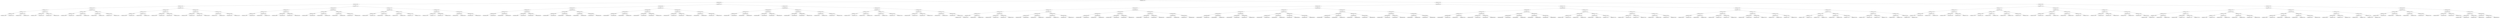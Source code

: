 digraph G{
2137275108 [label="Node{data=[6741, 6741]}"]
2137275108 -> 1167133858
1167133858 [label="Node{data=[6523, 6523]}"]
1167133858 -> 400688965
400688965 [label="Node{data=[2438, 2438]}"]
400688965 -> 123801735
123801735 [label="Node{data=[1245, 1245]}"]
123801735 -> 1494002069
1494002069 [label="Node{data=[1229, 1229]}"]
1494002069 -> 339036682
339036682 [label="Node{data=[1221, 1221]}"]
339036682 -> 325758950
325758950 [label="Node{data=[1217, 1217]}"]
325758950 -> 469786660
469786660 [label="Node{data=[1215, 1215]}"]
469786660 -> 545010224
545010224 [label="Node{data=[1213, 1213]}"]
469786660 -> 505895215
505895215 [label="Node{data=[1216, 1216]}"]
325758950 -> 1484046482
1484046482 [label="Node{data=[1219, 1219]}"]
1484046482 -> 1206557432
1206557432 [label="Node{data=[1218, 1218]}"]
1484046482 -> 105303431
105303431 [label="Node{data=[1220, 1220]}"]
339036682 -> 571212353
571212353 [label="Node{data=[1225, 1225]}"]
571212353 -> 1543648962
1543648962 [label="Node{data=[1223, 1223]}"]
1543648962 -> 1328302816
1328302816 [label="Node{data=[1222, 1222]}"]
1543648962 -> 2134281335
2134281335 [label="Node{data=[1224, 1224]}"]
571212353 -> 1038780378
1038780378 [label="Node{data=[1227, 1227]}"]
1038780378 -> 1888686723
1888686723 [label="Node{data=[1226, 1226]}"]
1038780378 -> 1564818747
1564818747 [label="Node{data=[1228, 1228]}"]
1494002069 -> 375085008
375085008 [label="Node{data=[1237, 1237]}"]
375085008 -> 2145834646
2145834646 [label="Node{data=[1233, 1233]}"]
2145834646 -> 394908899
394908899 [label="Node{data=[1231, 1231]}"]
394908899 -> 1666293708
1666293708 [label="Node{data=[1230, 1230]}"]
394908899 -> 796434849
796434849 [label="Node{data=[1232, 1232]}"]
2145834646 -> 1717797054
1717797054 [label="Node{data=[1235, 1235]}"]
1717797054 -> 1058307677
1058307677 [label="Node{data=[1234, 1234]}"]
1717797054 -> 1347697036
1347697036 [label="Node{data=[1236, 1236]}"]
375085008 -> 978055054
978055054 [label="Node{data=[1241, 1241]}"]
978055054 -> 1087897097
1087897097 [label="Node{data=[1239, 1239]}"]
1087897097 -> 1546491608
1546491608 [label="Node{data=[1238, 1238]}"]
1087897097 -> 759450760
759450760 [label="Node{data=[1240, 1240]}"]
978055054 -> 1209458993
1209458993 [label="Node{data=[1243, 1243]}"]
1209458993 -> 927889804
927889804 [label="Node{data=[1242, 1242]}"]
1209458993 -> 124105451
124105451 [label="Node{data=[1244, 1244]}"]
123801735 -> 139103875
139103875 [label="Node{data=[1261, 1261]}"]
139103875 -> 2007689682
2007689682 [label="Node{data=[1253, 1253]}"]
2007689682 -> 862747826
862747826 [label="Node{data=[1249, 1249]}"]
862747826 -> 422863582
422863582 [label="Node{data=[1247, 1247]}"]
422863582 -> 1171708397
1171708397 [label="Node{data=[1246, 1246]}"]
422863582 -> 1695698172
1695698172 [label="Node{data=[1248, 1248]}"]
862747826 -> 902505728
902505728 [label="Node{data=[1251, 1251]}"]
902505728 -> 265524213
265524213 [label="Node{data=[1250, 1250]}"]
902505728 -> 2084125267
2084125267 [label="Node{data=[1252, 1252]}"]
2007689682 -> 196869252
196869252 [label="Node{data=[1257, 1257]}"]
196869252 -> 1731476438
1731476438 [label="Node{data=[1255, 1255]}"]
1731476438 -> 1961574654
1961574654 [label="Node{data=[1254, 1254]}"]
1731476438 -> 1093998482
1093998482 [label="Node{data=[1256, 1256]}"]
196869252 -> 364809452
364809452 [label="Node{data=[1259, 1259]}"]
364809452 -> 1402138374
1402138374 [label="Node{data=[1258, 1258]}"]
364809452 -> 2110826810
2110826810 [label="Node{data=[1260, 1260]}"]
139103875 -> 338733205
338733205 [label="Node{data=[1269, 1269]}"]
338733205 -> 1963499283
1963499283 [label="Node{data=[1265, 1265]}"]
1963499283 -> 833008747
833008747 [label="Node{data=[1263, 1263]}"]
833008747 -> 1237795356
1237795356 [label="Node{data=[1262, 1262]}"]
833008747 -> 1478639537
1478639537 [label="Node{data=[1264, 1264]}"]
1963499283 -> 1768149921
1768149921 [label="Node{data=[1267, 1267]}"]
1768149921 -> 1843541770
1843541770 [label="Node{data=[1266, 1266]}"]
1768149921 -> 507928328
507928328 [label="Node{data=[1268, 1268]}"]
338733205 -> 1464870086
1464870086 [label="Node{data=[1347, 1347]}"]
1464870086 -> 551095126
551095126 [label="Node{data=[1326, 1326]}"]
551095126 -> 1551839776
1551839776 [label="Node{data=[1321, 1321]}"]
551095126 -> 1886226616
1886226616 [label="Node{data=[1346, 1346]}"]
1464870086 -> 651027559
651027559 [label="Node{data=[1349, 1349]}"]
651027559 -> 1319553107
1319553107 [label="Node{data=[1348, 1348]}"]
651027559 -> 1802313109
1802313109 [label="Node{data=[2161, 2161]}"]
400688965 -> 2002350088
2002350088 [label="Node{data=[4114, 4114]}"]
2002350088 -> 1048464472
1048464472 [label="Node{data=[2505, 2505]}"]
1048464472 -> 1189277588
1189277588 [label="Node{data=[2497, 2497]}"]
1189277588 -> 1163969384
1163969384 [label="Node{data=[2444, 2444]}"]
1163969384 -> 2030383868
2030383868 [label="Node{data=[2442, 2442]}"]
2030383868 -> 894807304
894807304 [label="Node{data=[2441, 2441]}"]
2030383868 -> 1679456889
1679456889 [label="Node{data=[2443, 2443]}"]
1163969384 -> 664968721
664968721 [label="Node{data=[2446, 2446]}"]
664968721 -> 2002836171
2002836171 [label="Node{data=[2445, 2445]}"]
664968721 -> 1875182786
1875182786 [label="Node{data=[2447, 2447]}"]
1189277588 -> 1480286961
1480286961 [label="Node{data=[2501, 2501]}"]
1480286961 -> 1801076209
1801076209 [label="Node{data=[2499, 2499]}"]
1801076209 -> 446502099
446502099 [label="Node{data=[2498, 2498]}"]
1801076209 -> 1572466774
1572466774 [label="Node{data=[2500, 2500]}"]
1480286961 -> 1586904570
1586904570 [label="Node{data=[2503, 2503]}"]
1586904570 -> 1679373932
1679373932 [label="Node{data=[2502, 2502]}"]
1586904570 -> 374377904
374377904 [label="Node{data=[2504, 2504]}"]
1048464472 -> 83489900
83489900 [label="Node{data=[2632, 2632]}"]
83489900 -> 1802465508
1802465508 [label="Node{data=[2536, 2536]}"]
1802465508 -> 1181254067
1181254067 [label="Node{data=[2507, 2507]}"]
1181254067 -> 1422371267
1422371267 [label="Node{data=[2506, 2506]}"]
1181254067 -> 534146467
534146467 [label="Node{data=[2508, 2508]}"]
1802465508 -> 254727917
254727917 [label="Node{data=[2557, 2557]}"]
254727917 -> 231320482
231320482 [label="Node{data=[2550, 2550]}"]
254727917 -> 1680441961
1680441961 [label="Node{data=[2618, 2618]}"]
83489900 -> 1212043322
1212043322 [label="Node{data=[2898, 2898]}"]
1212043322 -> 836664942
836664942 [label="Node{data=[2876, 2876]}"]
836664942 -> 1904891724
1904891724 [label="Node{data=[2682, 2682]}"]
836664942 -> 1494792670
1494792670 [label="Node{data=[2880, 2880]}"]
1212043322 -> 1662881095
1662881095 [label="Node{data=[3414, 3414]}"]
1662881095 -> 569553476
569553476 [label="Node{data=[2915, 2915]}"]
1662881095 -> 39956737
39956737 [label="Node{data=[3450, 3450]}"]
2002350088 -> 506150618
506150618 [label="Node{data=[4174, 4174]}"]
506150618 -> 290717677
290717677 [label="Node{data=[4166, 4166]}"]
290717677 -> 629608209
629608209 [label="Node{data=[4162, 4162]}"]
629608209 -> 719407897
719407897 [label="Node{data=[4160, 4160]}"]
719407897 -> 1836809585
1836809585 [label="Node{data=[4159, 4159]}"]
719407897 -> 1666796452
1666796452 [label="Node{data=[4161, 4161]}"]
629608209 -> 2117807961
2117807961 [label="Node{data=[4164, 4164]}"]
2117807961 -> 1587681796
1587681796 [label="Node{data=[4163, 4163]}"]
2117807961 -> 1753510996
1753510996 [label="Node{data=[4165, 4165]}"]
290717677 -> 1101596299
1101596299 [label="Node{data=[4170, 4170]}"]
1101596299 -> 1716500480
1716500480 [label="Node{data=[4168, 4168]}"]
1716500480 -> 678690039
678690039 [label="Node{data=[4167, 4167]}"]
1716500480 -> 1671302009
1671302009 [label="Node{data=[4169, 4169]}"]
1101596299 -> 1787483359
1787483359 [label="Node{data=[4172, 4172]}"]
1787483359 -> 1897852470
1897852470 [label="Node{data=[4171, 4171]}"]
1787483359 -> 1178415270
1178415270 [label="Node{data=[4173, 4173]}"]
506150618 -> 1441476315
1441476315 [label="Node{data=[6116, 6116]}"]
1441476315 -> 1778070677
1778070677 [label="Node{data=[4973, 4973]}"]
1778070677 -> 1863456962
1863456962 [label="Node{data=[4176, 4176]}"]
1863456962 -> 1082502534
1082502534 [label="Node{data=[4175, 4175]}"]
1863456962 -> 1284820667
1284820667 [label="Node{data=[4177, 4177]}"]
1778070677 -> 2096829472
2096829472 [label="Node{data=[5306, 5306]}"]
2096829472 -> 64018293
64018293 [label="Node{data=[5121, 5121]}"]
2096829472 -> 1851040532
1851040532 [label="Node{data=[5736, 5736]}"]
1441476315 -> 81746291
81746291 [label="Node{data=[6519, 6519]}"]
81746291 -> 547428316
547428316 [label="Node{data=[6188, 6188]}"]
547428316 -> 625936322
625936322 [label="Node{data=[6149, 6149]}"]
547428316 -> 1858624636
1858624636 [label="Node{data=[6518, 6518]}"]
81746291 -> 270697495
270697495 [label="Node{data=[6521, 6521]}"]
270697495 -> 940932664
940932664 [label="Node{data=[6520, 6520]}"]
270697495 -> 1706627055
1706627055 [label="Node{data=[6522, 6522]}"]
1167133858 -> 1237226648
1237226648 [label="Node{data=[6677, 6677]}"]
1237226648 -> 1295557508
1295557508 [label="Node{data=[6595, 6595]}"]
1295557508 -> 1590681765
1590681765 [label="Node{data=[6579, 6579]}"]
1590681765 -> 1940146916
1940146916 [label="Node{data=[6531, 6531]}"]
1940146916 -> 1308822108
1308822108 [label="Node{data=[6527, 6527]}"]
1308822108 -> 1177531547
1177531547 [label="Node{data=[6525, 6525]}"]
1177531547 -> 1732554291
1732554291 [label="Node{data=[6524, 6524]}"]
1177531547 -> 921058133
921058133 [label="Node{data=[6526, 6526]}"]
1308822108 -> 1617004095
1617004095 [label="Node{data=[6529, 6529]}"]
1617004095 -> 1532067268
1532067268 [label="Node{data=[6528, 6528]}"]
1617004095 -> 421950891
421950891 [label="Node{data=[6530, 6530]}"]
1940146916 -> 505272649
505272649 [label="Node{data=[6535, 6535]}"]
505272649 -> 1923216587
1923216587 [label="Node{data=[6533, 6533]}"]
1923216587 -> 583927814
583927814 [label="Node{data=[6532, 6532]}"]
1923216587 -> 141535961
141535961 [label="Node{data=[6534, 6534]}"]
505272649 -> 2018045196
2018045196 [label="Node{data=[6537, 6537]}"]
2018045196 -> 95574370
95574370 [label="Node{data=[6536, 6536]}"]
2018045196 -> 1466888170
1466888170 [label="Node{data=[6538, 6538]}"]
1590681765 -> 572702396
572702396 [label="Node{data=[6587, 6587]}"]
572702396 -> 498931577
498931577 [label="Node{data=[6583, 6583]}"]
498931577 -> 173225189
173225189 [label="Node{data=[6581, 6581]}"]
173225189 -> 711105530
711105530 [label="Node{data=[6580, 6580]}"]
173225189 -> 495064916
495064916 [label="Node{data=[6582, 6582]}"]
498931577 -> 1760677186
1760677186 [label="Node{data=[6585, 6585]}"]
1760677186 -> 2073438373
2073438373 [label="Node{data=[6584, 6584]}"]
1760677186 -> 1159053670
1159053670 [label="Node{data=[6586, 6586]}"]
572702396 -> 1210078759
1210078759 [label="Node{data=[6591, 6591]}"]
1210078759 -> 777849276
777849276 [label="Node{data=[6589, 6589]}"]
777849276 -> 1690623954
1690623954 [label="Node{data=[6588, 6588]}"]
777849276 -> 263273693
263273693 [label="Node{data=[6590, 6590]}"]
1210078759 -> 1173013090
1173013090 [label="Node{data=[6593, 6593]}"]
1173013090 -> 54272906
54272906 [label="Node{data=[6592, 6592]}"]
1173013090 -> 1094997616
1094997616 [label="Node{data=[6594, 6594]}"]
1295557508 -> 1201003857
1201003857 [label="Node{data=[6611, 6611]}"]
1201003857 -> 1426058771
1426058771 [label="Node{data=[6603, 6603]}"]
1426058771 -> 910014325
910014325 [label="Node{data=[6599, 6599]}"]
910014325 -> 1437171732
1437171732 [label="Node{data=[6597, 6597]}"]
1437171732 -> 1019195557
1019195557 [label="Node{data=[6596, 6596]}"]
1437171732 -> 396058199
396058199 [label="Node{data=[6598, 6598]}"]
910014325 -> 1279706574
1279706574 [label="Node{data=[6601, 6601]}"]
1279706574 -> 1433814386
1433814386 [label="Node{data=[6600, 6600]}"]
1279706574 -> 336461281
336461281 [label="Node{data=[6602, 6602]}"]
1426058771 -> 1504272593
1504272593 [label="Node{data=[6607, 6607]}"]
1504272593 -> 599504543
599504543 [label="Node{data=[6605, 6605]}"]
599504543 -> 1149319759
1149319759 [label="Node{data=[6604, 6604]}"]
599504543 -> 1066935755
1066935755 [label="Node{data=[6606, 6606]}"]
1504272593 -> 757429505
757429505 [label="Node{data=[6609, 6609]}"]
757429505 -> 1406411124
1406411124 [label="Node{data=[6608, 6608]}"]
757429505 -> 516569603
516569603 [label="Node{data=[6610, 6610]}"]
1201003857 -> 1610805868
1610805868 [label="Node{data=[6619, 6619]}"]
1610805868 -> 1711869456
1711869456 [label="Node{data=[6615, 6615]}"]
1711869456 -> 337923108
337923108 [label="Node{data=[6613, 6613]}"]
337923108 -> 1534162561
1534162561 [label="Node{data=[6612, 6612]}"]
337923108 -> 748125713
748125713 [label="Node{data=[6614, 6614]}"]
1711869456 -> 37784605
37784605 [label="Node{data=[6617, 6617]}"]
37784605 -> 875803933
875803933 [label="Node{data=[6616, 6616]}"]
37784605 -> 1680218212
1680218212 [label="Node{data=[6618, 6618]}"]
1610805868 -> 1943438599
1943438599 [label="Node{data=[6673, 6673]}"]
1943438599 -> 1970331396
1970331396 [label="Node{data=[6621, 6621]}"]
1970331396 -> 1556223978
1556223978 [label="Node{data=[6620, 6620]}"]
1970331396 -> 141803822
141803822 [label="Node{data=[6649, 6649]}"]
1943438599 -> 1338672026
1338672026 [label="Node{data=[6675, 6675]}"]
1338672026 -> 1018297752
1018297752 [label="Node{data=[6674, 6674]}"]
1338672026 -> 1887490211
1887490211 [label="Node{data=[6676, 6676]}"]
1237226648 -> 1718355244
1718355244 [label="Node{data=[6709, 6709]}"]
1718355244 -> 2107739176
2107739176 [label="Node{data=[6693, 6693]}"]
2107739176 -> 1322246969
1322246969 [label="Node{data=[6685, 6685]}"]
1322246969 -> 943466379
943466379 [label="Node{data=[6681, 6681]}"]
943466379 -> 1048514757
1048514757 [label="Node{data=[6679, 6679]}"]
1048514757 -> 1338903534
1338903534 [label="Node{data=[6678, 6678]}"]
1048514757 -> 2116677381
2116677381 [label="Node{data=[6680, 6680]}"]
943466379 -> 661688116
661688116 [label="Node{data=[6683, 6683]}"]
661688116 -> 1640978983
1640978983 [label="Node{data=[6682, 6682]}"]
661688116 -> 1591848075
1591848075 [label="Node{data=[6684, 6684]}"]
1322246969 -> 1862349205
1862349205 [label="Node{data=[6689, 6689]}"]
1862349205 -> 1277889134
1277889134 [label="Node{data=[6687, 6687]}"]
1277889134 -> 1471049646
1471049646 [label="Node{data=[6686, 6686]}"]
1277889134 -> 74978340
74978340 [label="Node{data=[6688, 6688]}"]
1862349205 -> 1645412519
1645412519 [label="Node{data=[6691, 6691]}"]
1645412519 -> 1996431089
1996431089 [label="Node{data=[6690, 6690]}"]
1645412519 -> 1376312479
1376312479 [label="Node{data=[6692, 6692]}"]
2107739176 -> 370490318
370490318 [label="Node{data=[6701, 6701]}"]
370490318 -> 1819871123
1819871123 [label="Node{data=[6697, 6697]}"]
1819871123 -> 1660912763
1660912763 [label="Node{data=[6695, 6695]}"]
1660912763 -> 1980186783
1980186783 [label="Node{data=[6694, 6694]}"]
1660912763 -> 1240714970
1240714970 [label="Node{data=[6696, 6696]}"]
1819871123 -> 1838292456
1838292456 [label="Node{data=[6699, 6699]}"]
1838292456 -> 1943048317
1943048317 [label="Node{data=[6698, 6698]}"]
1838292456 -> 1067398432
1067398432 [label="Node{data=[6700, 6700]}"]
370490318 -> 1758312727
1758312727 [label="Node{data=[6705, 6705]}"]
1758312727 -> 357405883
357405883 [label="Node{data=[6703, 6703]}"]
357405883 -> 1651092759
1651092759 [label="Node{data=[6702, 6702]}"]
357405883 -> 605663823
605663823 [label="Node{data=[6704, 6704]}"]
1758312727 -> 555328218
555328218 [label="Node{data=[6707, 6707]}"]
555328218 -> 1476923918
1476923918 [label="Node{data=[6706, 6706]}"]
555328218 -> 2007371021
2007371021 [label="Node{data=[6708, 6708]}"]
1718355244 -> 507794044
507794044 [label="Node{data=[6725, 6725]}"]
507794044 -> 1915173916
1915173916 [label="Node{data=[6717, 6717]}"]
1915173916 -> 1789384756
1789384756 [label="Node{data=[6713, 6713]}"]
1789384756 -> 766406152
766406152 [label="Node{data=[6711, 6711]}"]
766406152 -> 298126963
298126963 [label="Node{data=[6710, 6710]}"]
766406152 -> 1523124107
1523124107 [label="Node{data=[6712, 6712]}"]
1789384756 -> 242946718
242946718 [label="Node{data=[6715, 6715]}"]
242946718 -> 1358689143
1358689143 [label="Node{data=[6714, 6714]}"]
242946718 -> 1777650061
1777650061 [label="Node{data=[6716, 6716]}"]
1915173916 -> 2064871015
2064871015 [label="Node{data=[6721, 6721]}"]
2064871015 -> 766143609
766143609 [label="Node{data=[6719, 6719]}"]
766143609 -> 583353072
583353072 [label="Node{data=[6718, 6718]}"]
766143609 -> 1840406404
1840406404 [label="Node{data=[6720, 6720]}"]
2064871015 -> 221410307
221410307 [label="Node{data=[6723, 6723]}"]
221410307 -> 1938102392
1938102392 [label="Node{data=[6722, 6722]}"]
221410307 -> 2069825082
2069825082 [label="Node{data=[6724, 6724]}"]
507794044 -> 74332330
74332330 [label="Node{data=[6733, 6733]}"]
74332330 -> 442680904
442680904 [label="Node{data=[6729, 6729]}"]
442680904 -> 1098861476
1098861476 [label="Node{data=[6727, 6727]}"]
1098861476 -> 1116924775
1116924775 [label="Node{data=[6726, 6726]}"]
1098861476 -> 927736055
927736055 [label="Node{data=[6728, 6728]}"]
442680904 -> 999354576
999354576 [label="Node{data=[6731, 6731]}"]
999354576 -> 9023085
9023085 [label="Node{data=[6730, 6730]}"]
999354576 -> 1435870408
1435870408 [label="Node{data=[6732, 6732]}"]
74332330 -> 59276565
59276565 [label="Node{data=[6737, 6737]}"]
59276565 -> 1067588548
1067588548 [label="Node{data=[6735, 6735]}"]
1067588548 -> 1922375835
1922375835 [label="Node{data=[6734, 6734]}"]
1067588548 -> 182348261
182348261 [label="Node{data=[6736, 6736]}"]
59276565 -> 1258216830
1258216830 [label="Node{data=[6739, 6739]}"]
1258216830 -> 1705874398
1705874398 [label="Node{data=[6738, 6738]}"]
1258216830 -> 1047000584
1047000584 [label="Node{data=[6740, 6740]}"]
2137275108 -> 1192173920
1192173920 [label="Node{data=[7236, 7236]}"]
1192173920 -> 2074477010
2074477010 [label="Node{data=[6967, 6967]}"]
2074477010 -> 1922850331
1922850331 [label="Node{data=[6854, 6854]}"]
1922850331 -> 1934242294
1934242294 [label="Node{data=[6822, 6822]}"]
1934242294 -> 1307581150
1307581150 [label="Node{data=[6757, 6757]}"]
1307581150 -> 101923363
101923363 [label="Node{data=[6749, 6749]}"]
101923363 -> 384811132
384811132 [label="Node{data=[6745, 6745]}"]
384811132 -> 872974038
872974038 [label="Node{data=[6743, 6743]}"]
872974038 -> 2036550755
2036550755 [label="Node{data=[6742, 6742]}"]
872974038 -> 1723769678
1723769678 [label="Node{data=[6744, 6744]}"]
384811132 -> 238707653
238707653 [label="Node{data=[6747, 6747]}"]
238707653 -> 2121558754
2121558754 [label="Node{data=[6746, 6746]}"]
238707653 -> 488059163
488059163 [label="Node{data=[6748, 6748]}"]
101923363 -> 236995876
236995876 [label="Node{data=[6753, 6753]}"]
236995876 -> 1406745454
1406745454 [label="Node{data=[6751, 6751]}"]
1406745454 -> 237463693
237463693 [label="Node{data=[6750, 6750]}"]
1406745454 -> 706482107
706482107 [label="Node{data=[6752, 6752]}"]
236995876 -> 647587513
647587513 [label="Node{data=[6755, 6755]}"]
647587513 -> 1006713679
1006713679 [label="Node{data=[6754, 6754]}"]
647587513 -> 165109570
165109570 [label="Node{data=[6756, 6756]}"]
1307581150 -> 1132263444
1132263444 [label="Node{data=[6814, 6814]}"]
1132263444 -> 784200300
784200300 [label="Node{data=[6810, 6810]}"]
784200300 -> 458452919
458452919 [label="Node{data=[6759, 6759]}"]
458452919 -> 676138704
676138704 [label="Node{data=[6758, 6758]}"]
458452919 -> 206958485
206958485 [label="Node{data=[6809, 6809]}"]
784200300 -> 1304052449
1304052449 [label="Node{data=[6812, 6812]}"]
1304052449 -> 1293201974
1293201974 [label="Node{data=[6811, 6811]}"]
1304052449 -> 225386186
225386186 [label="Node{data=[6813, 6813]}"]
1132263444 -> 778396085
778396085 [label="Node{data=[6818, 6818]}"]
778396085 -> 827823058
827823058 [label="Node{data=[6816, 6816]}"]
827823058 -> 1505366732
1505366732 [label="Node{data=[6815, 6815]}"]
827823058 -> 752275071
752275071 [label="Node{data=[6817, 6817]}"]
778396085 -> 691763865
691763865 [label="Node{data=[6820, 6820]}"]
691763865 -> 612349295
612349295 [label="Node{data=[6819, 6819]}"]
691763865 -> 769326942
769326942 [label="Node{data=[6821, 6821]}"]
1934242294 -> 929393068
929393068 [label="Node{data=[6838, 6838]}"]
929393068 -> 1165505131
1165505131 [label="Node{data=[6830, 6830]}"]
1165505131 -> 485831526
485831526 [label="Node{data=[6826, 6826]}"]
485831526 -> 1714360233
1714360233 [label="Node{data=[6824, 6824]}"]
1714360233 -> 2048598729
2048598729 [label="Node{data=[6823, 6823]}"]
1714360233 -> 2129964171
2129964171 [label="Node{data=[6825, 6825]}"]
485831526 -> 1269812784
1269812784 [label="Node{data=[6828, 6828]}"]
1269812784 -> 1440993963
1440993963 [label="Node{data=[6827, 6827]}"]
1269812784 -> 1984806836
1984806836 [label="Node{data=[6829, 6829]}"]
1165505131 -> 755418370
755418370 [label="Node{data=[6834, 6834]}"]
755418370 -> 418205916
418205916 [label="Node{data=[6832, 6832]}"]
418205916 -> 1406185440
1406185440 [label="Node{data=[6831, 6831]}"]
418205916 -> 1224411697
1224411697 [label="Node{data=[6833, 6833]}"]
755418370 -> 1406068985
1406068985 [label="Node{data=[6836, 6836]}"]
1406068985 -> 567749100
567749100 [label="Node{data=[6835, 6835]}"]
1406068985 -> 2007907737
2007907737 [label="Node{data=[6837, 6837]}"]
929393068 -> 1729371103
1729371103 [label="Node{data=[6846, 6846]}"]
1729371103 -> 1127857892
1127857892 [label="Node{data=[6842, 6842]}"]
1127857892 -> 1538881318
1538881318 [label="Node{data=[6840, 6840]}"]
1538881318 -> 1576917821
1576917821 [label="Node{data=[6839, 6839]}"]
1538881318 -> 451996094
451996094 [label="Node{data=[6841, 6841]}"]
1127857892 -> 338737818
338737818 [label="Node{data=[6844, 6844]}"]
338737818 -> 69271421
69271421 [label="Node{data=[6843, 6843]}"]
338737818 -> 926410999
926410999 [label="Node{data=[6845, 6845]}"]
1729371103 -> 706169526
706169526 [label="Node{data=[6850, 6850]}"]
706169526 -> 996331780
996331780 [label="Node{data=[6848, 6848]}"]
996331780 -> 951720450
951720450 [label="Node{data=[6847, 6847]}"]
996331780 -> 809647538
809647538 [label="Node{data=[6849, 6849]}"]
706169526 -> 537957366
537957366 [label="Node{data=[6852, 6852]}"]
537957366 -> 232233985
232233985 [label="Node{data=[6851, 6851]}"]
537957366 -> 1700130227
1700130227 [label="Node{data=[6853, 6853]}"]
1922850331 -> 1146872582
1146872582 [label="Node{data=[6935, 6935]}"]
1146872582 -> 1626363736
1626363736 [label="Node{data=[6919, 6919]}"]
1626363736 -> 1375135955
1375135955 [label="Node{data=[6862, 6862]}"]
1375135955 -> 453295915
453295915 [label="Node{data=[6858, 6858]}"]
453295915 -> 6040734
6040734 [label="Node{data=[6856, 6856]}"]
6040734 -> 1651831130
1651831130 [label="Node{data=[6855, 6855]}"]
6040734 -> 77741495
77741495 [label="Node{data=[6857, 6857]}"]
453295915 -> 979445743
979445743 [label="Node{data=[6860, 6860]}"]
979445743 -> 1538835681
1538835681 [label="Node{data=[6859, 6859]}"]
979445743 -> 511901933
511901933 [label="Node{data=[6861, 6861]}"]
1375135955 -> 198822159
198822159 [label="Node{data=[6866, 6866]}"]
198822159 -> 951372228
951372228 [label="Node{data=[6864, 6864]}"]
951372228 -> 624336383
624336383 [label="Node{data=[6863, 6863]}"]
951372228 -> 599029212
599029212 [label="Node{data=[6865, 6865]}"]
198822159 -> 1725976852
1725976852 [label="Node{data=[6868, 6868]}"]
1725976852 -> 2021940965
2021940965 [label="Node{data=[6867, 6867]}"]
1725976852 -> 1775037807
1775037807 [label="Node{data=[6918, 6918]}"]
1626363736 -> 1767276319
1767276319 [label="Node{data=[6927, 6927]}"]
1767276319 -> 232451024
232451024 [label="Node{data=[6923, 6923]}"]
232451024 -> 1475608568
1475608568 [label="Node{data=[6921, 6921]}"]
1475608568 -> 1507514364
1507514364 [label="Node{data=[6920, 6920]}"]
1475608568 -> 61797727
61797727 [label="Node{data=[6922, 6922]}"]
232451024 -> 1500514961
1500514961 [label="Node{data=[6925, 6925]}"]
1500514961 -> 288629368
288629368 [label="Node{data=[6924, 6924]}"]
1500514961 -> 517890709
517890709 [label="Node{data=[6926, 6926]}"]
1767276319 -> 1781426204
1781426204 [label="Node{data=[6931, 6931]}"]
1781426204 -> 861131594
861131594 [label="Node{data=[6929, 6929]}"]
861131594 -> 54788282
54788282 [label="Node{data=[6928, 6928]}"]
861131594 -> 1851986061
1851986061 [label="Node{data=[6930, 6930]}"]
1781426204 -> 2006252501
2006252501 [label="Node{data=[6933, 6933]}"]
2006252501 -> 1517334510
1517334510 [label="Node{data=[6932, 6932]}"]
2006252501 -> 2039621066
2039621066 [label="Node{data=[6934, 6934]}"]
1146872582 -> 251901197
251901197 [label="Node{data=[6951, 6951]}"]
251901197 -> 1595518315
1595518315 [label="Node{data=[6943, 6943]}"]
1595518315 -> 4814521
4814521 [label="Node{data=[6939, 6939]}"]
4814521 -> 1746779919
1746779919 [label="Node{data=[6937, 6937]}"]
1746779919 -> 2057622748
2057622748 [label="Node{data=[6936, 6936]}"]
1746779919 -> 1749306390
1749306390 [label="Node{data=[6938, 6938]}"]
4814521 -> 603128601
603128601 [label="Node{data=[6941, 6941]}"]
603128601 -> 638789039
638789039 [label="Node{data=[6940, 6940]}"]
603128601 -> 2060261253
2060261253 [label="Node{data=[6942, 6942]}"]
1595518315 -> 816042038
816042038 [label="Node{data=[6947, 6947]}"]
816042038 -> 200533744
200533744 [label="Node{data=[6945, 6945]}"]
200533744 -> 879920252
879920252 [label="Node{data=[6944, 6944]}"]
200533744 -> 647093320
647093320 [label="Node{data=[6946, 6946]}"]
816042038 -> 136157900
136157900 [label="Node{data=[6949, 6949]}"]
136157900 -> 474818905
474818905 [label="Node{data=[6948, 6948]}"]
136157900 -> 1010573256
1010573256 [label="Node{data=[6950, 6950]}"]
251901197 -> 350746523
350746523 [label="Node{data=[6959, 6959]}"]
350746523 -> 1883821105
1883821105 [label="Node{data=[6955, 6955]}"]
1883821105 -> 87698560
87698560 [label="Node{data=[6953, 6953]}"]
87698560 -> 1495572912
1495572912 [label="Node{data=[6952, 6952]}"]
87698560 -> 1926553120
1926553120 [label="Node{data=[6954, 6954]}"]
1883821105 -> 1149990167
1149990167 [label="Node{data=[6957, 6957]}"]
1149990167 -> 276893482
276893482 [label="Node{data=[6956, 6956]}"]
1149990167 -> 1825834411
1825834411 [label="Node{data=[6958, 6958]}"]
350746523 -> 950399951
950399951 [label="Node{data=[6963, 6963]}"]
950399951 -> 664345089
664345089 [label="Node{data=[6961, 6961]}"]
664345089 -> 1064941959
1064941959 [label="Node{data=[6960, 6960]}"]
664345089 -> 1934367390
1934367390 [label="Node{data=[6962, 6962]}"]
950399951 -> 1684059315
1684059315 [label="Node{data=[6965, 6965]}"]
1684059315 -> 197587756
197587756 [label="Node{data=[6964, 6964]}"]
1684059315 -> 2038548050
2038548050 [label="Node{data=[6966, 6966]}"]
2074477010 -> 1787472662
1787472662 [label="Node{data=[7031, 7031]}"]
1787472662 -> 195973080
195973080 [label="Node{data=[6999, 6999]}"]
195973080 -> 936219154
936219154 [label="Node{data=[6983, 6983]}"]
936219154 -> 1082745327
1082745327 [label="Node{data=[6975, 6975]}"]
1082745327 -> 2137301235
2137301235 [label="Node{data=[6971, 6971]}"]
2137301235 -> 105771080
105771080 [label="Node{data=[6969, 6969]}"]
105771080 -> 1573633937
1573633937 [label="Node{data=[6968, 6968]}"]
105771080 -> 1447439326
1447439326 [label="Node{data=[6970, 6970]}"]
2137301235 -> 209681117
209681117 [label="Node{data=[6973, 6973]}"]
209681117 -> 1700332714
1700332714 [label="Node{data=[6972, 6972]}"]
209681117 -> 1701714087
1701714087 [label="Node{data=[6974, 6974]}"]
1082745327 -> 34719503
34719503 [label="Node{data=[6979, 6979]}"]
34719503 -> 1968172034
1968172034 [label="Node{data=[6977, 6977]}"]
1968172034 -> 1478412885
1478412885 [label="Node{data=[6976, 6976]}"]
1968172034 -> 1293961937
1293961937 [label="Node{data=[6978, 6978]}"]
34719503 -> 1090897349
1090897349 [label="Node{data=[6981, 6981]}"]
1090897349 -> 1260391963
1260391963 [label="Node{data=[6980, 6980]}"]
1090897349 -> 1707227464
1707227464 [label="Node{data=[6982, 6982]}"]
936219154 -> 712737251
712737251 [label="Node{data=[6991, 6991]}"]
712737251 -> 1170166404
1170166404 [label="Node{data=[6987, 6987]}"]
1170166404 -> 237296894
237296894 [label="Node{data=[6985, 6985]}"]
237296894 -> 2052635659
2052635659 [label="Node{data=[6984, 6984]}"]
237296894 -> 207244858
207244858 [label="Node{data=[6986, 6986]}"]
1170166404 -> 869140039
869140039 [label="Node{data=[6989, 6989]}"]
869140039 -> 463859692
463859692 [label="Node{data=[6988, 6988]}"]
869140039 -> 606249079
606249079 [label="Node{data=[6990, 6990]}"]
712737251 -> 2052522327
2052522327 [label="Node{data=[6995, 6995]}"]
2052522327 -> 971562084
971562084 [label="Node{data=[6993, 6993]}"]
971562084 -> 226926138
226926138 [label="Node{data=[6992, 6992]}"]
971562084 -> 1008117477
1008117477 [label="Node{data=[6994, 6994]}"]
2052522327 -> 2114540937
2114540937 [label="Node{data=[6997, 6997]}"]
2114540937 -> 33406416
33406416 [label="Node{data=[6996, 6996]}"]
2114540937 -> 951288987
951288987 [label="Node{data=[6998, 6998]}"]
195973080 -> 832253158
832253158 [label="Node{data=[7015, 7015]}"]
832253158 -> 92967489
92967489 [label="Node{data=[7007, 7007]}"]
92967489 -> 1769319453
1769319453 [label="Node{data=[7003, 7003]}"]
1769319453 -> 1296460532
1296460532 [label="Node{data=[7001, 7001]}"]
1296460532 -> 626168742
626168742 [label="Node{data=[7000, 7000]}"]
1296460532 -> 1956320727
1956320727 [label="Node{data=[7002, 7002]}"]
1769319453 -> 810179101
810179101 [label="Node{data=[7005, 7005]}"]
810179101 -> 1319470890
1319470890 [label="Node{data=[7004, 7004]}"]
810179101 -> 2145121019
2145121019 [label="Node{data=[7006, 7006]}"]
92967489 -> 1405248890
1405248890 [label="Node{data=[7011, 7011]}"]
1405248890 -> 825903021
825903021 [label="Node{data=[7009, 7009]}"]
825903021 -> 1396968055
1396968055 [label="Node{data=[7008, 7008]}"]
825903021 -> 1940420302
1940420302 [label="Node{data=[7010, 7010]}"]
1405248890 -> 855712884
855712884 [label="Node{data=[7013, 7013]}"]
855712884 -> 1357187734
1357187734 [label="Node{data=[7012, 7012]}"]
855712884 -> 587314511
587314511 [label="Node{data=[7014, 7014]}"]
832253158 -> 321890791
321890791 [label="Node{data=[7023, 7023]}"]
321890791 -> 691473778
691473778 [label="Node{data=[7019, 7019]}"]
691473778 -> 1367212920
1367212920 [label="Node{data=[7017, 7017]}"]
1367212920 -> 2147188693
2147188693 [label="Node{data=[7016, 7016]}"]
1367212920 -> 301306204
301306204 [label="Node{data=[7018, 7018]}"]
691473778 -> 3687053
3687053 [label="Node{data=[7021, 7021]}"]
3687053 -> 561833009
561833009 [label="Node{data=[7020, 7020]}"]
3687053 -> 89993756
89993756 [label="Node{data=[7022, 7022]}"]
321890791 -> 941571226
941571226 [label="Node{data=[7027, 7027]}"]
941571226 -> 2062630206
2062630206 [label="Node{data=[7025, 7025]}"]
2062630206 -> 1013584701
1013584701 [label="Node{data=[7024, 7024]}"]
2062630206 -> 1347095422
1347095422 [label="Node{data=[7026, 7026]}"]
941571226 -> 292619777
292619777 [label="Node{data=[7029, 7029]}"]
292619777 -> 1645924828
1645924828 [label="Node{data=[7028, 7028]}"]
292619777 -> 243651929
243651929 [label="Node{data=[7030, 7030]}"]
1787472662 -> 102579980
102579980 [label="Node{data=[7109, 7109]}"]
102579980 -> 533029056
533029056 [label="Node{data=[7047, 7047]}"]
533029056 -> 736478933
736478933 [label="Node{data=[7039, 7039]}"]
736478933 -> 199942637
199942637 [label="Node{data=[7035, 7035]}"]
199942637 -> 1684032195
1684032195 [label="Node{data=[7033, 7033]}"]
1684032195 -> 1352136175
1352136175 [label="Node{data=[7032, 7032]}"]
1684032195 -> 1438732870
1438732870 [label="Node{data=[7034, 7034]}"]
199942637 -> 167261338
167261338 [label="Node{data=[7037, 7037]}"]
167261338 -> 1864909108
1864909108 [label="Node{data=[7036, 7036]}"]
167261338 -> 8386995
8386995 [label="Node{data=[7038, 7038]}"]
736478933 -> 1601423512
1601423512 [label="Node{data=[7043, 7043]}"]
1601423512 -> 392657672
392657672 [label="Node{data=[7041, 7041]}"]
392657672 -> 980138289
980138289 [label="Node{data=[7040, 7040]}"]
392657672 -> 1160146350
1160146350 [label="Node{data=[7042, 7042]}"]
1601423512 -> 80759450
80759450 [label="Node{data=[7045, 7045]}"]
80759450 -> 675532339
675532339 [label="Node{data=[7044, 7044]}"]
80759450 -> 1334204475
1334204475 [label="Node{data=[7046, 7046]}"]
533029056 -> 960169848
960169848 [label="Node{data=[7101, 7101]}"]
960169848 -> 1060703839
1060703839 [label="Node{data=[7097, 7097]}"]
1060703839 -> 155020765
155020765 [label="Node{data=[7095, 7095]}"]
155020765 -> 1946659649
1946659649 [label="Node{data=[7094, 7094]}"]
155020765 -> 359031422
359031422 [label="Node{data=[7096, 7096]}"]
1060703839 -> 1658510715
1658510715 [label="Node{data=[7099, 7099]}"]
1658510715 -> 7018360
7018360 [label="Node{data=[7098, 7098]}"]
1658510715 -> 1233119639
1233119639 [label="Node{data=[7100, 7100]}"]
960169848 -> 1865156436
1865156436 [label="Node{data=[7105, 7105]}"]
1865156436 -> 1529429711
1529429711 [label="Node{data=[7103, 7103]}"]
1529429711 -> 60895749
60895749 [label="Node{data=[7102, 7102]}"]
1529429711 -> 891572407
891572407 [label="Node{data=[7104, 7104]}"]
1865156436 -> 977139680
977139680 [label="Node{data=[7107, 7107]}"]
977139680 -> 686848302
686848302 [label="Node{data=[7106, 7106]}"]
977139680 -> 583747375
583747375 [label="Node{data=[7108, 7108]}"]
102579980 -> 905779753
905779753 [label="Node{data=[7190, 7190]}"]
905779753 -> 1613392257
1613392257 [label="Node{data=[7182, 7182]}"]
1613392257 -> 1261983139
1261983139 [label="Node{data=[7113, 7113]}"]
1261983139 -> 858952148
858952148 [label="Node{data=[7111, 7111]}"]
858952148 -> 1858337225
1858337225 [label="Node{data=[7110, 7110]}"]
858952148 -> 1570173937
1570173937 [label="Node{data=[7112, 7112]}"]
1261983139 -> 1418338477
1418338477 [label="Node{data=[7144, 7144]}"]
1418338477 -> 1930541017
1930541017 [label="Node{data=[7114, 7114]}"]
1418338477 -> 40703427
40703427 [label="Node{data=[7181, 7181]}"]
1613392257 -> 1754167044
1754167044 [label="Node{data=[7186, 7186]}"]
1754167044 -> 1837415920
1837415920 [label="Node{data=[7184, 7184]}"]
1837415920 -> 324366566
324366566 [label="Node{data=[7183, 7183]}"]
1837415920 -> 2038213698
2038213698 [label="Node{data=[7185, 7185]}"]
1754167044 -> 1649525310
1649525310 [label="Node{data=[7188, 7188]}"]
1649525310 -> 720541881
720541881 [label="Node{data=[7187, 7187]}"]
1649525310 -> 303570753
303570753 [label="Node{data=[7189, 7189]}"]
905779753 -> 245018620
245018620 [label="Node{data=[7198, 7198]}"]
245018620 -> 1647762467
1647762467 [label="Node{data=[7194, 7194]}"]
1647762467 -> 1547675532
1547675532 [label="Node{data=[7192, 7192]}"]
1547675532 -> 244271453
244271453 [label="Node{data=[7191, 7191]}"]
1547675532 -> 1437725247
1437725247 [label="Node{data=[7193, 7193]}"]
1647762467 -> 20114286
20114286 [label="Node{data=[7196, 7196]}"]
20114286 -> 537931523
537931523 [label="Node{data=[7195, 7195]}"]
20114286 -> 1411469309
1411469309 [label="Node{data=[7197, 7197]}"]
245018620 -> 249265996
249265996 [label="Node{data=[7202, 7202]}"]
249265996 -> 405048418
405048418 [label="Node{data=[7200, 7200]}"]
405048418 -> 971882578
971882578 [label="Node{data=[7199, 7199]}"]
405048418 -> 1735212597
1735212597 [label="Node{data=[7201, 7201]}"]
249265996 -> 848895115
848895115 [label="Node{data=[7234, 7234]}"]
848895115 -> 241352998
241352998 [label="Node{data=[7233, 7233]}"]
848895115 -> 1507487720
1507487720 [label="Node{data=[7235, 7235]}"]
1192173920 -> 1472757360
1472757360 [label="Node{data=[7459, 7459]}"]
1472757360 -> 760171846
760171846 [label="Node{data=[7427, 7427]}"]
760171846 -> 901562936
901562936 [label="Node{data=[7411, 7411]}"]
901562936 -> 1058229832
1058229832 [label="Node{data=[7244, 7244]}"]
1058229832 -> 725388324
725388324 [label="Node{data=[7240, 7240]}"]
725388324 -> 2093928824
2093928824 [label="Node{data=[7238, 7238]}"]
2093928824 -> 800088539
800088539 [label="Node{data=[7237, 7237]}"]
2093928824 -> 175377259
175377259 [label="Node{data=[7239, 7239]}"]
725388324 -> 1172761517
1172761517 [label="Node{data=[7242, 7242]}"]
1172761517 -> 1328134008
1328134008 [label="Node{data=[7241, 7241]}"]
1172761517 -> 1664854527
1664854527 [label="Node{data=[7243, 7243]}"]
1058229832 -> 1228855712
1228855712 [label="Node{data=[7407, 7407]}"]
1228855712 -> 1006102697
1006102697 [label="Node{data=[7405, 7405]}"]
1006102697 -> 971442904
971442904 [label="Node{data=[7340, 7340]}"]
1006102697 -> 120404042
120404042 [label="Node{data=[7406, 7406]}"]
1228855712 -> 945885910
945885910 [label="Node{data=[7409, 7409]}"]
945885910 -> 1012340691
1012340691 [label="Node{data=[7408, 7408]}"]
945885910 -> 1030187851
1030187851 [label="Node{data=[7410, 7410]}"]
901562936 -> 1407646661
1407646661 [label="Node{data=[7419, 7419]}"]
1407646661 -> 1671541965
1671541965 [label="Node{data=[7415, 7415]}"]
1671541965 -> 1741479653
1741479653 [label="Node{data=[7413, 7413]}"]
1741479653 -> 1635241060
1635241060 [label="Node{data=[7412, 7412]}"]
1741479653 -> 95103836
95103836 [label="Node{data=[7414, 7414]}"]
1671541965 -> 1807933688
1807933688 [label="Node{data=[7417, 7417]}"]
1807933688 -> 1786261651
1786261651 [label="Node{data=[7416, 7416]}"]
1807933688 -> 900973908
900973908 [label="Node{data=[7418, 7418]}"]
1407646661 -> 1772022133
1772022133 [label="Node{data=[7423, 7423]}"]
1772022133 -> 363266462
363266462 [label="Node{data=[7421, 7421]}"]
363266462 -> 1055934225
1055934225 [label="Node{data=[7420, 7420]}"]
363266462 -> 356695294
356695294 [label="Node{data=[7422, 7422]}"]
1772022133 -> 185150050
185150050 [label="Node{data=[7425, 7425]}"]
185150050 -> 638542188
638542188 [label="Node{data=[7424, 7424]}"]
185150050 -> 444293747
444293747 [label="Node{data=[7426, 7426]}"]
760171846 -> 450795662
450795662 [label="Node{data=[7443, 7443]}"]
450795662 -> 1481042829
1481042829 [label="Node{data=[7435, 7435]}"]
1481042829 -> 85976552
85976552 [label="Node{data=[7431, 7431]}"]
85976552 -> 1144420290
1144420290 [label="Node{data=[7429, 7429]}"]
1144420290 -> 709004578
709004578 [label="Node{data=[7428, 7428]}"]
1144420290 -> 1161236836
1161236836 [label="Node{data=[7430, 7430]}"]
85976552 -> 1073581199
1073581199 [label="Node{data=[7433, 7433]}"]
1073581199 -> 1216509141
1216509141 [label="Node{data=[7432, 7432]}"]
1073581199 -> 1989659514
1989659514 [label="Node{data=[7434, 7434]}"]
1481042829 -> 198592765
198592765 [label="Node{data=[7439, 7439]}"]
198592765 -> 1478243580
1478243580 [label="Node{data=[7437, 7437]}"]
1478243580 -> 56874998
56874998 [label="Node{data=[7436, 7436]}"]
1478243580 -> 1265045755
1265045755 [label="Node{data=[7438, 7438]}"]
198592765 -> 1926179018
1926179018 [label="Node{data=[7441, 7441]}"]
1926179018 -> 1263356347
1263356347 [label="Node{data=[7440, 7440]}"]
1926179018 -> 1443691331
1443691331 [label="Node{data=[7442, 7442]}"]
450795662 -> 631228849
631228849 [label="Node{data=[7451, 7451]}"]
631228849 -> 773663920
773663920 [label="Node{data=[7447, 7447]}"]
773663920 -> 255633497
255633497 [label="Node{data=[7445, 7445]}"]
255633497 -> 1046187038
1046187038 [label="Node{data=[7444, 7444]}"]
255633497 -> 1708267557
1708267557 [label="Node{data=[7446, 7446]}"]
773663920 -> 586006659
586006659 [label="Node{data=[7449, 7449]}"]
586006659 -> 1224334055
1224334055 [label="Node{data=[7448, 7448]}"]
586006659 -> 706778266
706778266 [label="Node{data=[7450, 7450]}"]
631228849 -> 1606853323
1606853323 [label="Node{data=[7455, 7455]}"]
1606853323 -> 325294184
325294184 [label="Node{data=[7453, 7453]}"]
325294184 -> 365647361
365647361 [label="Node{data=[7452, 7452]}"]
325294184 -> 1004635238
1004635238 [label="Node{data=[7454, 7454]}"]
1606853323 -> 1364961579
1364961579 [label="Node{data=[7457, 7457]}"]
1364961579 -> 1593105328
1593105328 [label="Node{data=[7456, 7456]}"]
1364961579 -> 289469745
289469745 [label="Node{data=[7458, 7458]}"]
1472757360 -> 649433547
649433547 [label="Node{data=[7579, 7579]}"]
649433547 -> 707487431
707487431 [label="Node{data=[7491, 7491]}"]
707487431 -> 1392120169
1392120169 [label="Node{data=[7475, 7475]}"]
1392120169 -> 1149607802
1149607802 [label="Node{data=[7467, 7467]}"]
1149607802 -> 1320445416
1320445416 [label="Node{data=[7463, 7463]}"]
1320445416 -> 1071132583
1071132583 [label="Node{data=[7461, 7461]}"]
1071132583 -> 1034616940
1034616940 [label="Node{data=[7460, 7460]}"]
1071132583 -> 1438463724
1438463724 [label="Node{data=[7462, 7462]}"]
1320445416 -> 952861334
952861334 [label="Node{data=[7465, 7465]}"]
952861334 -> 1183852351
1183852351 [label="Node{data=[7464, 7464]}"]
952861334 -> 593356769
593356769 [label="Node{data=[7466, 7466]}"]
1149607802 -> 535543600
535543600 [label="Node{data=[7471, 7471]}"]
535543600 -> 2077245801
2077245801 [label="Node{data=[7469, 7469]}"]
2077245801 -> 1019099379
1019099379 [label="Node{data=[7468, 7468]}"]
2077245801 -> 1880138346
1880138346 [label="Node{data=[7470, 7470]}"]
535543600 -> 851476839
851476839 [label="Node{data=[7473, 7473]}"]
851476839 -> 1273120095
1273120095 [label="Node{data=[7472, 7472]}"]
851476839 -> 114726256
114726256 [label="Node{data=[7474, 7474]}"]
1392120169 -> 1931502642
1931502642 [label="Node{data=[7483, 7483]}"]
1931502642 -> 1163724936
1163724936 [label="Node{data=[7479, 7479]}"]
1163724936 -> 483161537
483161537 [label="Node{data=[7477, 7477]}"]
483161537 -> 771956285
771956285 [label="Node{data=[7476, 7476]}"]
483161537 -> 1592983099
1592983099 [label="Node{data=[7478, 7478]}"]
1163724936 -> 1934009381
1934009381 [label="Node{data=[7481, 7481]}"]
1934009381 -> 207332849
207332849 [label="Node{data=[7480, 7480]}"]
1934009381 -> 975155377
975155377 [label="Node{data=[7482, 7482]}"]
1931502642 -> 1943376623
1943376623 [label="Node{data=[7487, 7487]}"]
1943376623 -> 896821052
896821052 [label="Node{data=[7485, 7485]}"]
896821052 -> 1683044430
1683044430 [label="Node{data=[7484, 7484]}"]
896821052 -> 588027469
588027469 [label="Node{data=[7486, 7486]}"]
1943376623 -> 2081499689
2081499689 [label="Node{data=[7489, 7489]}"]
2081499689 -> 1791688464
1791688464 [label="Node{data=[7488, 7488]}"]
2081499689 -> 129247567
129247567 [label="Node{data=[7490, 7490]}"]
707487431 -> 1087207690
1087207690 [label="Node{data=[7507, 7507]}"]
1087207690 -> 905466712
905466712 [label="Node{data=[7499, 7499]}"]
905466712 -> 150411400
150411400 [label="Node{data=[7495, 7495]}"]
150411400 -> 774878856
774878856 [label="Node{data=[7493, 7493]}"]
774878856 -> 83992430
83992430 [label="Node{data=[7492, 7492]}"]
774878856 -> 1922330117
1922330117 [label="Node{data=[7494, 7494]}"]
150411400 -> 1108810631
1108810631 [label="Node{data=[7497, 7497]}"]
1108810631 -> 299859643
299859643 [label="Node{data=[7496, 7496]}"]
1108810631 -> 405563649
405563649 [label="Node{data=[7498, 7498]}"]
905466712 -> 1234815047
1234815047 [label="Node{data=[7503, 7503]}"]
1234815047 -> 866658768
866658768 [label="Node{data=[7501, 7501]}"]
866658768 -> 1500033976
1500033976 [label="Node{data=[7500, 7500]}"]
866658768 -> 578272757
578272757 [label="Node{data=[7502, 7502]}"]
1234815047 -> 623612428
623612428 [label="Node{data=[7505, 7505]}"]
623612428 -> 1463798224
1463798224 [label="Node{data=[7504, 7504]}"]
623612428 -> 1272333820
1272333820 [label="Node{data=[7506, 7506]}"]
1087207690 -> 1423032678
1423032678 [label="Node{data=[7515, 7515]}"]
1423032678 -> 764645890
764645890 [label="Node{data=[7511, 7511]}"]
764645890 -> 72068905
72068905 [label="Node{data=[7509, 7509]}"]
72068905 -> 2102125561
2102125561 [label="Node{data=[7508, 7508]}"]
72068905 -> 667666375
667666375 [label="Node{data=[7510, 7510]}"]
764645890 -> 377045694
377045694 [label="Node{data=[7513, 7513]}"]
377045694 -> 1335002559
1335002559 [label="Node{data=[7512, 7512]}"]
377045694 -> 1843721119
1843721119 [label="Node{data=[7514, 7514]}"]
1423032678 -> 342422555
342422555 [label="Node{data=[7575, 7575]}"]
342422555 -> 1213737114
1213737114 [label="Node{data=[7517, 7517]}"]
1213737114 -> 322757459
322757459 [label="Node{data=[7516, 7516]}"]
1213737114 -> 1494123168
1494123168 [label="Node{data=[7574, 7574]}"]
342422555 -> 177569206
177569206 [label="Node{data=[7577, 7577]}"]
177569206 -> 50366598
50366598 [label="Node{data=[7576, 7576]}"]
177569206 -> 2001917390
2001917390 [label="Node{data=[7578, 7578]}"]
649433547 -> 1524908550
1524908550 [label="Node{data=[7595, 7595]}"]
1524908550 -> 2076044321
2076044321 [label="Node{data=[7587, 7587]}"]
2076044321 -> 2097024872
2097024872 [label="Node{data=[7583, 7583]}"]
2097024872 -> 501434780
501434780 [label="Node{data=[7581, 7581]}"]
501434780 -> 1710214228
1710214228 [label="Node{data=[7580, 7580]}"]
501434780 -> 1898440748
1898440748 [label="Node{data=[7582, 7582]}"]
2097024872 -> 2108570671
2108570671 [label="Node{data=[7585, 7585]}"]
2108570671 -> 2047223215
2047223215 [label="Node{data=[7584, 7584]}"]
2108570671 -> 1628494807
1628494807 [label="Node{data=[7586, 7586]}"]
2076044321 -> 800602449
800602449 [label="Node{data=[7591, 7591]}"]
800602449 -> 595273677
595273677 [label="Node{data=[7589, 7589]}"]
595273677 -> 1755010384
1755010384 [label="Node{data=[7588, 7588]}"]
595273677 -> 263382519
263382519 [label="Node{data=[7590, 7590]}"]
800602449 -> 1638803425
1638803425 [label="Node{data=[7593, 7593]}"]
1638803425 -> 454107478
454107478 [label="Node{data=[7592, 7592]}"]
1638803425 -> 689100465
689100465 [label="Node{data=[7594, 7594]}"]
1524908550 -> 823591737
823591737 [label="Node{data=[7603, 7603]}"]
823591737 -> 563526613
563526613 [label="Node{data=[7599, 7599]}"]
563526613 -> 866071840
866071840 [label="Node{data=[7597, 7597]}"]
866071840 -> 201837244
201837244 [label="Node{data=[7596, 7596]}"]
866071840 -> 92278478
92278478 [label="Node{data=[7598, 7598]}"]
563526613 -> 291259832
291259832 [label="Node{data=[7601, 7601]}"]
291259832 -> 1537229958
1537229958 [label="Node{data=[7600, 7600]}"]
291259832 -> 1774200676
1774200676 [label="Node{data=[7602, 7602]}"]
823591737 -> 1823716076
1823716076 [label="Node{data=[7928, 7928]}"]
1823716076 -> 523324231
523324231 [label="Node{data=[7607, 7607]}"]
523324231 -> 1181526099
1181526099 [label="Node{data=[7605, 7605]}"]
1181526099 -> 780098813
780098813 [label="Node{data=[7604, 7604]}"]
1181526099 -> 1605025548
1605025548 [label="Node{data=[7606, 7606]}"]
523324231 -> 1255451853
1255451853 [label="Node{data=[7609, 7609]}"]
1255451853 -> 1775877108
1775877108 [label="Node{data=[7608, 7608]}"]
1255451853 -> 1024825990
1024825990 [label="Node{data=[7893, 7893]}"]
1823716076 -> 927797495
927797495 [label="Node{data=[9525, 9525]}"]
927797495 -> 1477468183
1477468183 [label="Node{data=[9163, 9163]}"]
927797495 -> 2092066554
2092066554 [label="Node{data=[9527, 9527]}"]
2092066554 -> 1843528256
1843528256 [label="Node{data=[9526, 9526]}"]
2092066554 -> 846691747
846691747 [label="Node{data=[9528, 9528]}"]
}
